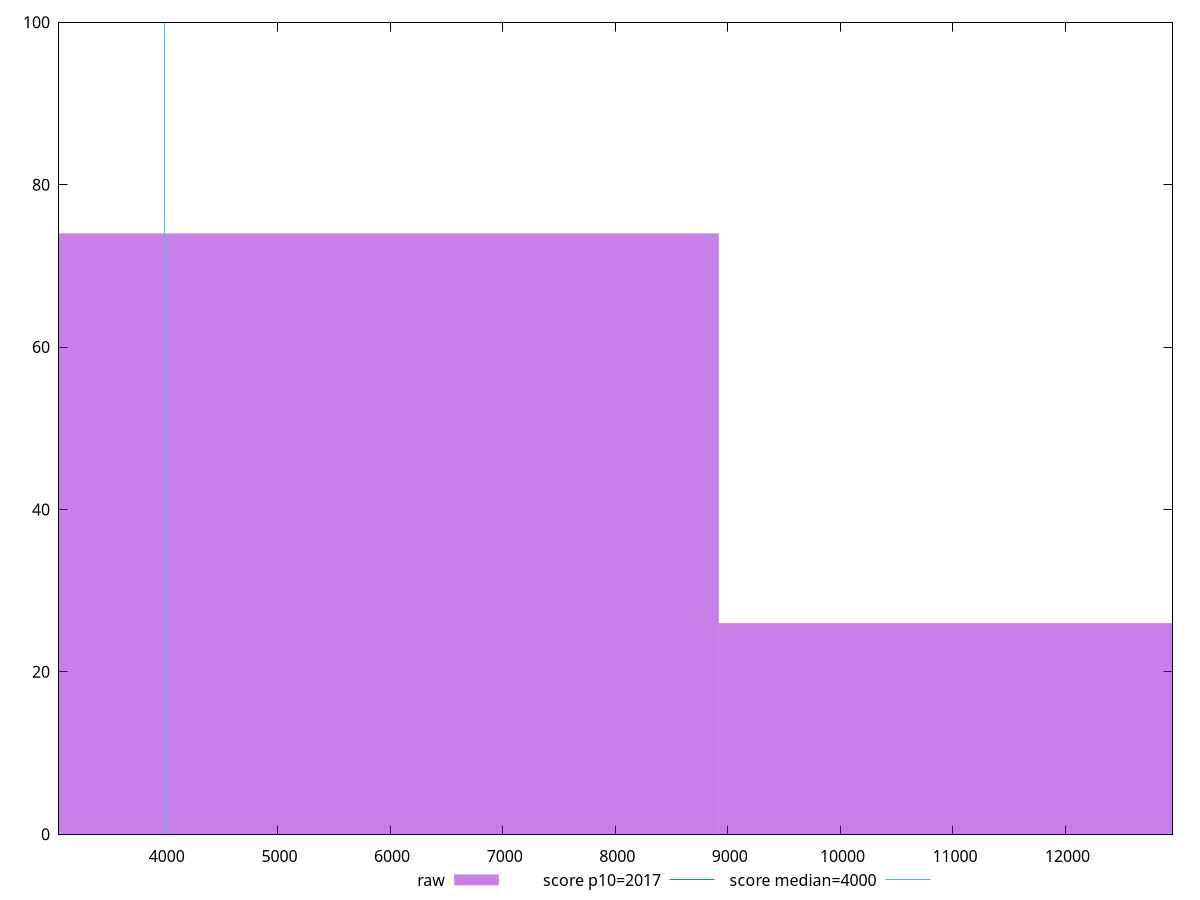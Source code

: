 reset

$raw <<EOF
5946.707697334028 74
11893.415394668056 26
EOF

set key outside below
set boxwidth 5946.707697334028
set xrange [3059.628:12949.835999999992]
set yrange [0:100]
set trange [0:100]
set style fill transparent solid 0.5 noborder

set parametric
set terminal svg size 640, 490 enhanced background rgb 'white'
set output "report_00014_2021-02-09T15:56:05.503Z/mainthread-work-breakdown/samples/pages+cached/raw/histogram.svg"

plot $raw title "raw" with boxes, \
     2017,t title "score p10=2017", \
     4000,t title "score median=4000"

reset
